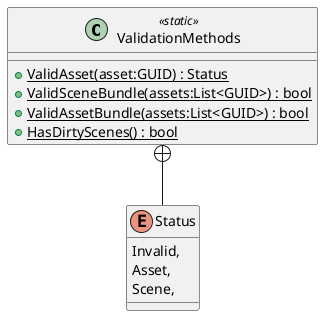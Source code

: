 @startuml
class ValidationMethods <<static>> {
    + {static} ValidAsset(asset:GUID) : Status
    + {static} ValidSceneBundle(assets:List<GUID>) : bool
    + {static} ValidAssetBundle(assets:List<GUID>) : bool
    + {static} HasDirtyScenes() : bool
}
enum Status {
    Invalid,
    Asset,
    Scene,
}
ValidationMethods +-- Status
@enduml
